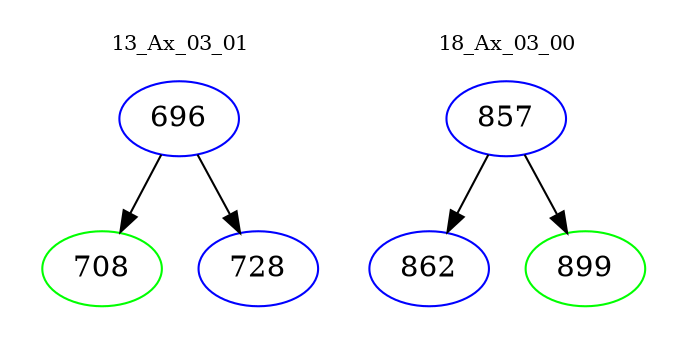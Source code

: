 digraph{
subgraph cluster_0 {
color = white
label = "13_Ax_03_01";
fontsize=10;
T0_696 [label="696", color="blue"]
T0_696 -> T0_708 [color="black"]
T0_708 [label="708", color="green"]
T0_696 -> T0_728 [color="black"]
T0_728 [label="728", color="blue"]
}
subgraph cluster_1 {
color = white
label = "18_Ax_03_00";
fontsize=10;
T1_857 [label="857", color="blue"]
T1_857 -> T1_862 [color="black"]
T1_862 [label="862", color="blue"]
T1_857 -> T1_899 [color="black"]
T1_899 [label="899", color="green"]
}
}
